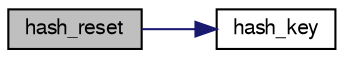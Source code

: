 digraph "hash_reset"
{
 // LATEX_PDF_SIZE
  bgcolor="transparent";
  edge [fontname="FreeSans",fontsize="10",labelfontname="FreeSans",labelfontsize="10"];
  node [fontname="FreeSans",fontsize="10",shape=record];
  rankdir="LR";
  Node1 [label="hash_reset",height=0.2,width=0.4,color="black", fillcolor="grey75", style="filled", fontcolor="black",tooltip="Reset an hash entry from new data values."];
  Node1 -> Node2 [color="midnightblue",fontsize="10",style="solid",fontname="FreeSans"];
  Node2 [label="hash_key",height=0.2,width=0.4,color="black",URL="$hash-lock-free_8c.html#aeafd0b4e6665b357afcff5dd30723c15",tooltip="Transform hash data into a 64 bits key."];
}
